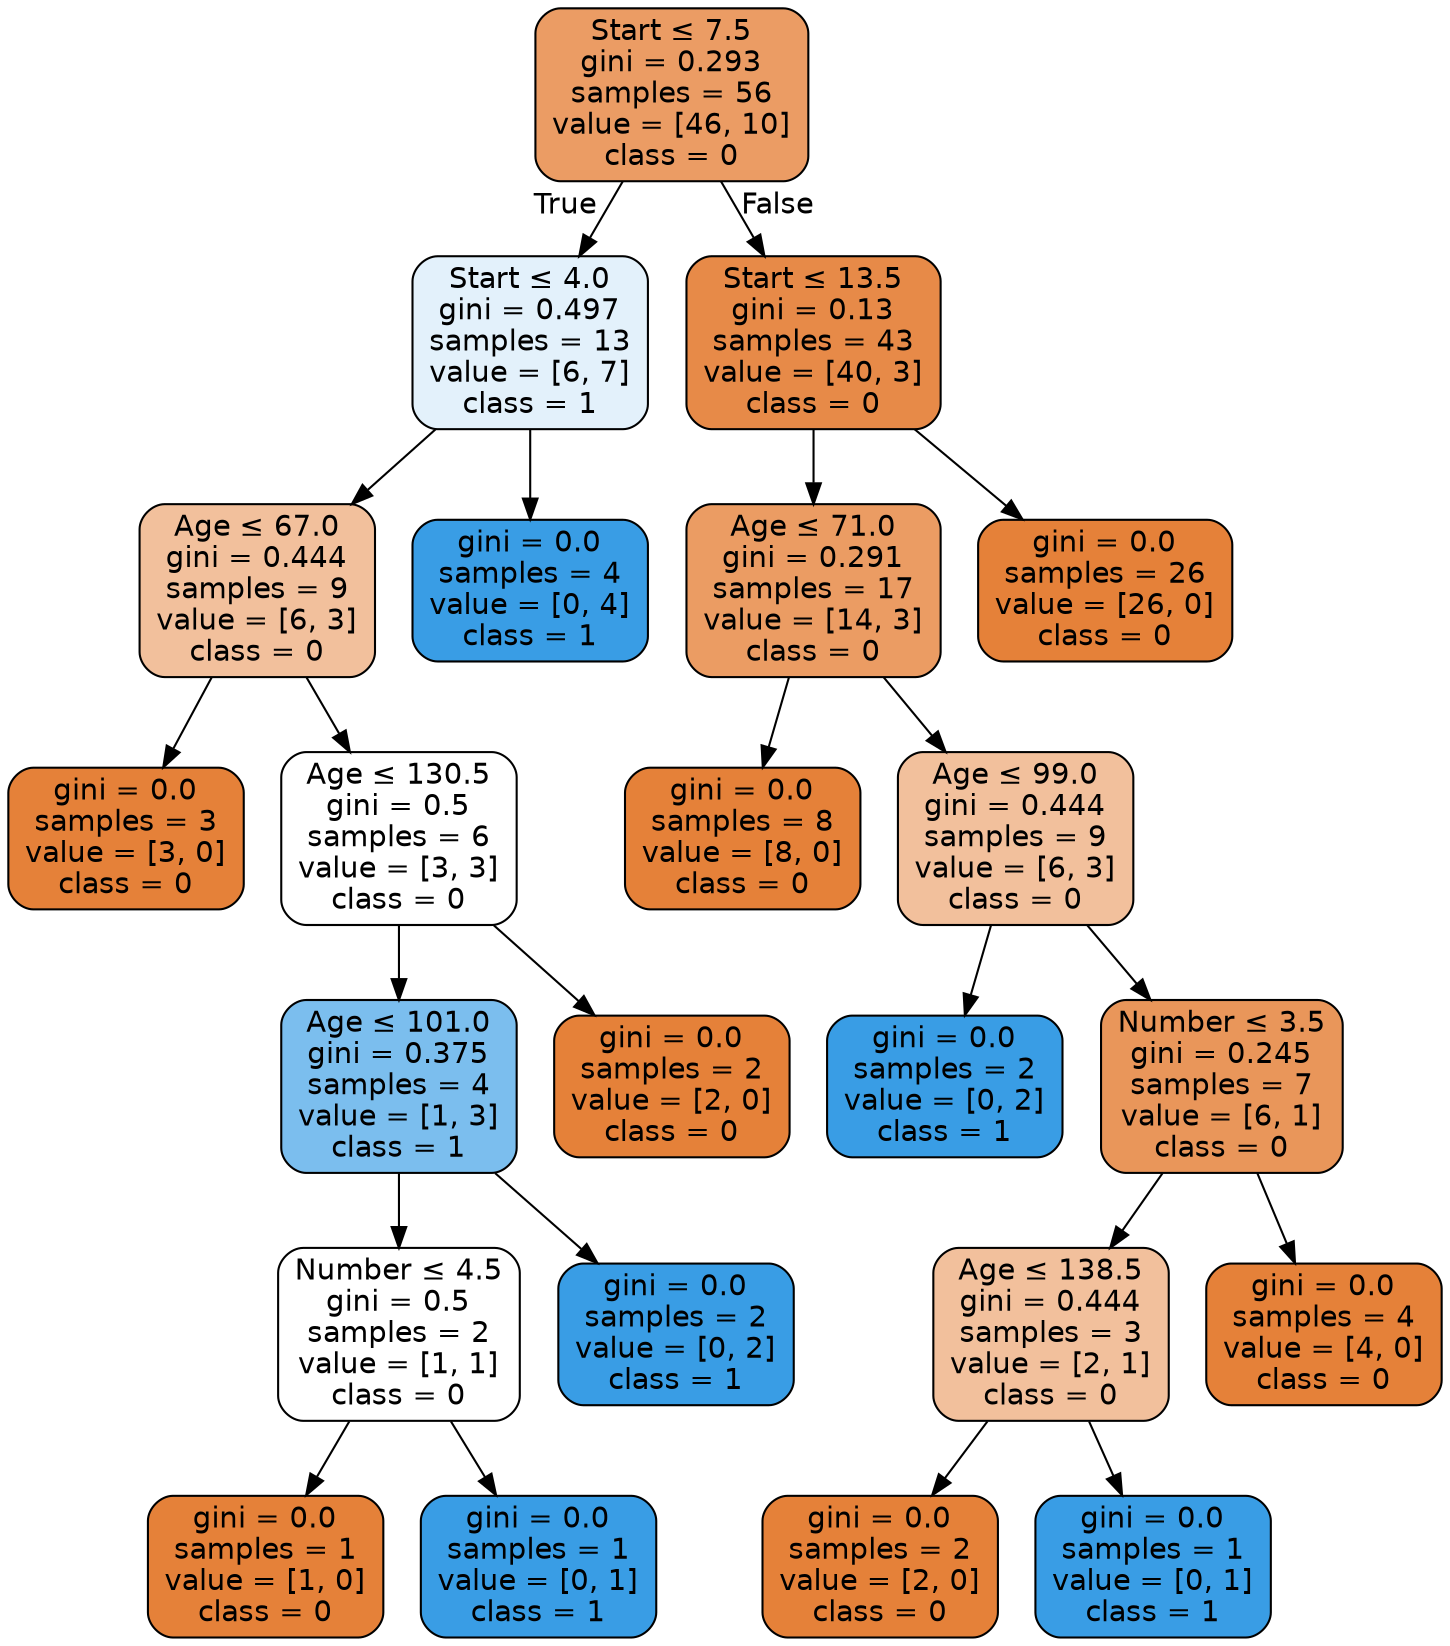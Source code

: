 digraph Tree {
node [shape=box, style="filled, rounded", color="black", fontname=helvetica] ;
edge [fontname=helvetica] ;
0 [label=<Start &le; 7.5<br/>gini = 0.293<br/>samples = 56<br/>value = [46, 10]<br/>class = 0>, fillcolor="#eb9c64"] ;
1 [label=<Start &le; 4.0<br/>gini = 0.497<br/>samples = 13<br/>value = [6, 7]<br/>class = 1>, fillcolor="#e3f1fb"] ;
0 -> 1 [labeldistance=2.5, labelangle=45, headlabel="True"] ;
2 [label=<Age &le; 67.0<br/>gini = 0.444<br/>samples = 9<br/>value = [6, 3]<br/>class = 0>, fillcolor="#f2c09c"] ;
1 -> 2 ;
3 [label=<gini = 0.0<br/>samples = 3<br/>value = [3, 0]<br/>class = 0>, fillcolor="#e58139"] ;
2 -> 3 ;
4 [label=<Age &le; 130.5<br/>gini = 0.5<br/>samples = 6<br/>value = [3, 3]<br/>class = 0>, fillcolor="#ffffff"] ;
2 -> 4 ;
5 [label=<Age &le; 101.0<br/>gini = 0.375<br/>samples = 4<br/>value = [1, 3]<br/>class = 1>, fillcolor="#7bbeee"] ;
4 -> 5 ;
6 [label=<Number &le; 4.5<br/>gini = 0.5<br/>samples = 2<br/>value = [1, 1]<br/>class = 0>, fillcolor="#ffffff"] ;
5 -> 6 ;
7 [label=<gini = 0.0<br/>samples = 1<br/>value = [1, 0]<br/>class = 0>, fillcolor="#e58139"] ;
6 -> 7 ;
8 [label=<gini = 0.0<br/>samples = 1<br/>value = [0, 1]<br/>class = 1>, fillcolor="#399de5"] ;
6 -> 8 ;
9 [label=<gini = 0.0<br/>samples = 2<br/>value = [0, 2]<br/>class = 1>, fillcolor="#399de5"] ;
5 -> 9 ;
10 [label=<gini = 0.0<br/>samples = 2<br/>value = [2, 0]<br/>class = 0>, fillcolor="#e58139"] ;
4 -> 10 ;
11 [label=<gini = 0.0<br/>samples = 4<br/>value = [0, 4]<br/>class = 1>, fillcolor="#399de5"] ;
1 -> 11 ;
12 [label=<Start &le; 13.5<br/>gini = 0.13<br/>samples = 43<br/>value = [40, 3]<br/>class = 0>, fillcolor="#e78a48"] ;
0 -> 12 [labeldistance=2.5, labelangle=-45, headlabel="False"] ;
13 [label=<Age &le; 71.0<br/>gini = 0.291<br/>samples = 17<br/>value = [14, 3]<br/>class = 0>, fillcolor="#eb9c63"] ;
12 -> 13 ;
14 [label=<gini = 0.0<br/>samples = 8<br/>value = [8, 0]<br/>class = 0>, fillcolor="#e58139"] ;
13 -> 14 ;
15 [label=<Age &le; 99.0<br/>gini = 0.444<br/>samples = 9<br/>value = [6, 3]<br/>class = 0>, fillcolor="#f2c09c"] ;
13 -> 15 ;
16 [label=<gini = 0.0<br/>samples = 2<br/>value = [0, 2]<br/>class = 1>, fillcolor="#399de5"] ;
15 -> 16 ;
17 [label=<Number &le; 3.5<br/>gini = 0.245<br/>samples = 7<br/>value = [6, 1]<br/>class = 0>, fillcolor="#e9965a"] ;
15 -> 17 ;
18 [label=<Age &le; 138.5<br/>gini = 0.444<br/>samples = 3<br/>value = [2, 1]<br/>class = 0>, fillcolor="#f2c09c"] ;
17 -> 18 ;
19 [label=<gini = 0.0<br/>samples = 2<br/>value = [2, 0]<br/>class = 0>, fillcolor="#e58139"] ;
18 -> 19 ;
20 [label=<gini = 0.0<br/>samples = 1<br/>value = [0, 1]<br/>class = 1>, fillcolor="#399de5"] ;
18 -> 20 ;
21 [label=<gini = 0.0<br/>samples = 4<br/>value = [4, 0]<br/>class = 0>, fillcolor="#e58139"] ;
17 -> 21 ;
22 [label=<gini = 0.0<br/>samples = 26<br/>value = [26, 0]<br/>class = 0>, fillcolor="#e58139"] ;
12 -> 22 ;
}